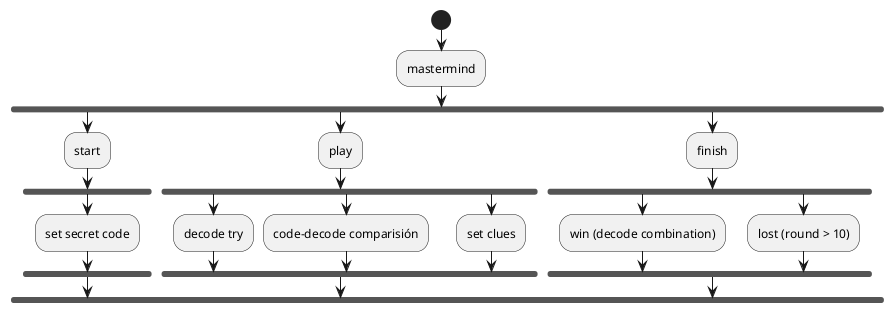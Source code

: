 @startuml

start

:mastermind;
fork
    :start;
        fork
            :set secret code;
        end fork
fork again
    :play;
        fork
            :decode try;
        fork again
            :code-decode comparisión;
        fork again
            :set clues;
        end fork
fork again
    :finish;
        fork
            :win (decode combination);
        fork again
            :lost (round > 10);
        end fork
end fork
@enduml
